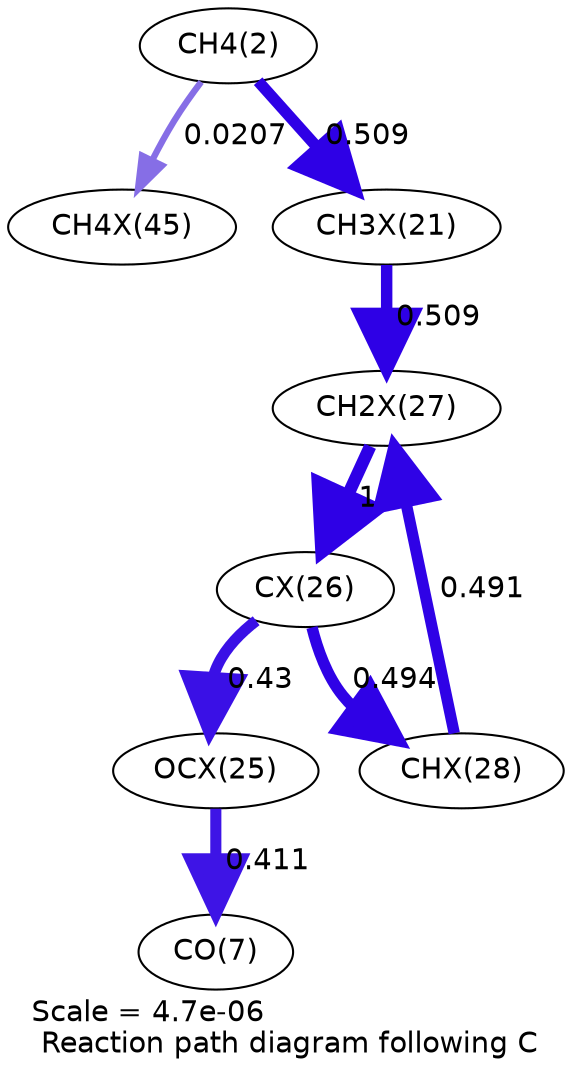 digraph reaction_paths {
center=1;
s4 -> s36[fontname="Helvetica", penwidth=3.07, arrowsize=1.54, color="0.7, 0.521, 0.9"
, label=" 0.0207"];
s4 -> s28[fontname="Helvetica", penwidth=5.49, arrowsize=2.74, color="0.7, 1.01, 0.9"
, label=" 0.509"];
s28 -> s34[fontname="Helvetica", penwidth=5.49, arrowsize=2.74, color="0.7, 1.01, 0.9"
, label=" 0.509"];
s35 -> s34[fontname="Helvetica", penwidth=5.46, arrowsize=2.73, color="0.7, 0.991, 0.9"
, label=" 0.491"];
s34 -> s33[fontname="Helvetica", penwidth=6, arrowsize=3, color="0.7, 1.5, 0.9"
, label=" 1"];
s33 -> s35[fontname="Helvetica", penwidth=5.47, arrowsize=2.73, color="0.7, 0.994, 0.9"
, label=" 0.494"];
s33 -> s32[fontname="Helvetica", penwidth=5.36, arrowsize=2.68, color="0.7, 0.93, 0.9"
, label=" 0.43"];
s32 -> s9[fontname="Helvetica", penwidth=5.33, arrowsize=2.66, color="0.7, 0.911, 0.9"
, label=" 0.411"];
s4 [ fontname="Helvetica", label="CH4(2)"];
s9 [ fontname="Helvetica", label="CO(7)"];
s28 [ fontname="Helvetica", label="CH3X(21)"];
s32 [ fontname="Helvetica", label="OCX(25)"];
s33 [ fontname="Helvetica", label="CX(26)"];
s34 [ fontname="Helvetica", label="CH2X(27)"];
s35 [ fontname="Helvetica", label="CHX(28)"];
s36 [ fontname="Helvetica", label="CH4X(45)"];
 label = "Scale = 4.7e-06\l Reaction path diagram following C";
 fontname = "Helvetica";
}

